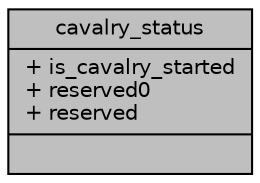 digraph "cavalry_status"
{
 // INTERACTIVE_SVG=YES
 // LATEX_PDF_SIZE
  bgcolor="transparent";
  edge [fontname="Helvetica",fontsize="10",labelfontname="Helvetica",labelfontsize="10"];
  node [fontname="Helvetica",fontsize="10",shape=record];
  Node1 [label="{cavalry_status\n|+ is_cavalry_started\l+ reserved0\l+ reserved\l|}",height=0.2,width=0.4,color="black", fillcolor="grey75", style="filled", fontcolor="black",tooltip=" "];
}
